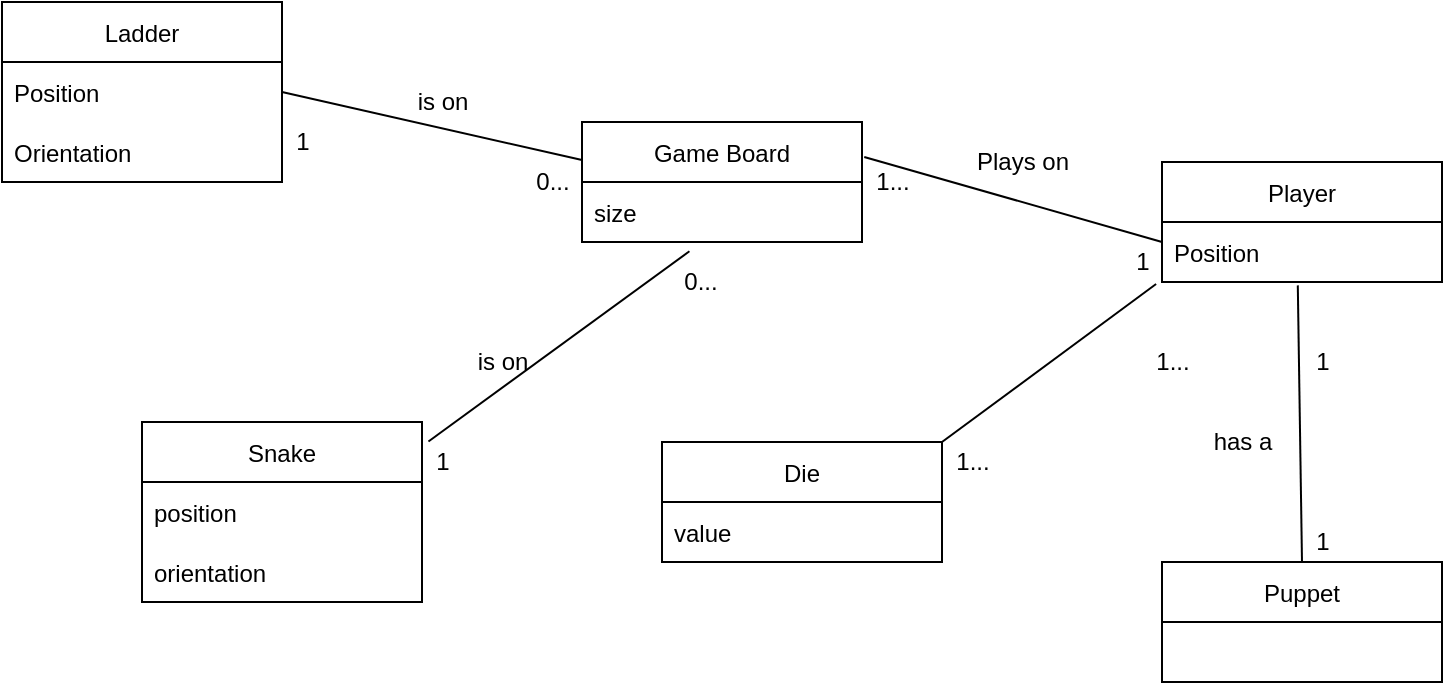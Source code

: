 <mxfile version="17.3.0" type="github">
  <diagram id="QZFIi12wV1kaD32hguwt" name="Page-1">
    <mxGraphModel dx="789" dy="409" grid="1" gridSize="10" guides="1" tooltips="1" connect="1" arrows="1" fold="1" page="1" pageScale="1" pageWidth="827" pageHeight="1169" math="0" shadow="0">
      <root>
        <mxCell id="0" />
        <mxCell id="1" parent="0" />
        <mxCell id="lXm5nX5pLftGCDjZrzB4-2" value="Game Board" style="swimlane;fontStyle=0;childLayout=stackLayout;horizontal=1;startSize=30;horizontalStack=0;resizeParent=1;resizeParentMax=0;resizeLast=0;collapsible=1;marginBottom=0;" parent="1" vertex="1">
          <mxGeometry x="340" y="120" width="140" height="60" as="geometry" />
        </mxCell>
        <mxCell id="lXm5nX5pLftGCDjZrzB4-3" value="size" style="text;strokeColor=none;fillColor=none;align=left;verticalAlign=middle;spacingLeft=4;spacingRight=4;overflow=hidden;points=[[0,0.5],[1,0.5]];portConstraint=eastwest;rotatable=0;" parent="lXm5nX5pLftGCDjZrzB4-2" vertex="1">
          <mxGeometry y="30" width="140" height="30" as="geometry" />
        </mxCell>
        <mxCell id="lXm5nX5pLftGCDjZrzB4-6" value="Snake" style="swimlane;fontStyle=0;childLayout=stackLayout;horizontal=1;startSize=30;horizontalStack=0;resizeParent=1;resizeParentMax=0;resizeLast=0;collapsible=1;marginBottom=0;" parent="1" vertex="1">
          <mxGeometry x="120" y="270" width="140" height="90" as="geometry" />
        </mxCell>
        <mxCell id="lXm5nX5pLftGCDjZrzB4-7" value="position" style="text;strokeColor=none;fillColor=none;align=left;verticalAlign=middle;spacingLeft=4;spacingRight=4;overflow=hidden;points=[[0,0.5],[1,0.5]];portConstraint=eastwest;rotatable=0;" parent="lXm5nX5pLftGCDjZrzB4-6" vertex="1">
          <mxGeometry y="30" width="140" height="30" as="geometry" />
        </mxCell>
        <mxCell id="lXm5nX5pLftGCDjZrzB4-8" value="orientation" style="text;strokeColor=none;fillColor=none;align=left;verticalAlign=middle;spacingLeft=4;spacingRight=4;overflow=hidden;points=[[0,0.5],[1,0.5]];portConstraint=eastwest;rotatable=0;" parent="lXm5nX5pLftGCDjZrzB4-6" vertex="1">
          <mxGeometry y="60" width="140" height="30" as="geometry" />
        </mxCell>
        <mxCell id="lXm5nX5pLftGCDjZrzB4-10" value="Ladder" style="swimlane;fontStyle=0;childLayout=stackLayout;horizontal=1;startSize=30;horizontalStack=0;resizeParent=1;resizeParentMax=0;resizeLast=0;collapsible=1;marginBottom=0;" parent="1" vertex="1">
          <mxGeometry x="50" y="60" width="140" height="90" as="geometry" />
        </mxCell>
        <mxCell id="lXm5nX5pLftGCDjZrzB4-11" value="Position" style="text;strokeColor=none;fillColor=none;align=left;verticalAlign=middle;spacingLeft=4;spacingRight=4;overflow=hidden;points=[[0,0.5],[1,0.5]];portConstraint=eastwest;rotatable=0;" parent="lXm5nX5pLftGCDjZrzB4-10" vertex="1">
          <mxGeometry y="30" width="140" height="30" as="geometry" />
        </mxCell>
        <mxCell id="lXm5nX5pLftGCDjZrzB4-12" value="Orientation" style="text;strokeColor=none;fillColor=none;align=left;verticalAlign=middle;spacingLeft=4;spacingRight=4;overflow=hidden;points=[[0,0.5],[1,0.5]];portConstraint=eastwest;rotatable=0;" parent="lXm5nX5pLftGCDjZrzB4-10" vertex="1">
          <mxGeometry y="60" width="140" height="30" as="geometry" />
        </mxCell>
        <mxCell id="lXm5nX5pLftGCDjZrzB4-14" value="Player" style="swimlane;fontStyle=0;childLayout=stackLayout;horizontal=1;startSize=30;horizontalStack=0;resizeParent=1;resizeParentMax=0;resizeLast=0;collapsible=1;marginBottom=0;" parent="1" vertex="1">
          <mxGeometry x="630" y="140" width="140" height="60" as="geometry" />
        </mxCell>
        <mxCell id="lXm5nX5pLftGCDjZrzB4-15" value="Position" style="text;strokeColor=none;fillColor=none;align=left;verticalAlign=middle;spacingLeft=4;spacingRight=4;overflow=hidden;points=[[0,0.5],[1,0.5]];portConstraint=eastwest;rotatable=0;" parent="lXm5nX5pLftGCDjZrzB4-14" vertex="1">
          <mxGeometry y="30" width="140" height="30" as="geometry" />
        </mxCell>
        <mxCell id="lXm5nX5pLftGCDjZrzB4-18" value="Die" style="swimlane;fontStyle=0;childLayout=stackLayout;horizontal=1;startSize=30;horizontalStack=0;resizeParent=1;resizeParentMax=0;resizeLast=0;collapsible=1;marginBottom=0;" parent="1" vertex="1">
          <mxGeometry x="380" y="280" width="140" height="60" as="geometry" />
        </mxCell>
        <mxCell id="lXm5nX5pLftGCDjZrzB4-19" value="value" style="text;strokeColor=none;fillColor=none;align=left;verticalAlign=middle;spacingLeft=4;spacingRight=4;overflow=hidden;points=[[0,0.5],[1,0.5]];portConstraint=eastwest;rotatable=0;" parent="lXm5nX5pLftGCDjZrzB4-18" vertex="1">
          <mxGeometry y="30" width="140" height="30" as="geometry" />
        </mxCell>
        <mxCell id="lXm5nX5pLftGCDjZrzB4-23" value="" style="endArrow=none;html=1;rounded=0;entryX=1.008;entryY=0.25;entryDx=0;entryDy=0;entryPerimeter=0;" parent="1" edge="1">
          <mxGeometry width="50" height="50" relative="1" as="geometry">
            <mxPoint x="630" y="180" as="sourcePoint" />
            <mxPoint x="481.12" y="137.5" as="targetPoint" />
          </mxGeometry>
        </mxCell>
        <mxCell id="lXm5nX5pLftGCDjZrzB4-24" value="Plays on" style="text;html=1;align=center;verticalAlign=middle;resizable=0;points=[];autosize=1;strokeColor=none;fillColor=none;" parent="1" vertex="1">
          <mxGeometry x="530" y="130" width="60" height="20" as="geometry" />
        </mxCell>
        <mxCell id="lXm5nX5pLftGCDjZrzB4-25" value="1" style="text;html=1;align=center;verticalAlign=middle;resizable=0;points=[];autosize=1;strokeColor=none;fillColor=none;" parent="1" vertex="1">
          <mxGeometry x="610" y="180" width="20" height="20" as="geometry" />
        </mxCell>
        <mxCell id="lXm5nX5pLftGCDjZrzB4-27" value="Puppet" style="swimlane;fontStyle=0;childLayout=stackLayout;horizontal=1;startSize=30;horizontalStack=0;resizeParent=1;resizeParentMax=0;resizeLast=0;collapsible=1;marginBottom=0;" parent="1" vertex="1">
          <mxGeometry x="630" y="340" width="140" height="60" as="geometry" />
        </mxCell>
        <mxCell id="lXm5nX5pLftGCDjZrzB4-31" value="" style="endArrow=none;html=1;rounded=0;entryX=0.485;entryY=1.056;entryDx=0;entryDy=0;entryPerimeter=0;exitX=0.5;exitY=0;exitDx=0;exitDy=0;" parent="1" source="lXm5nX5pLftGCDjZrzB4-27" edge="1">
          <mxGeometry width="50" height="50" relative="1" as="geometry">
            <mxPoint x="390" y="280" as="sourcePoint" />
            <mxPoint x="697.9" y="201.68" as="targetPoint" />
          </mxGeometry>
        </mxCell>
        <mxCell id="lXm5nX5pLftGCDjZrzB4-32" value="1..." style="text;html=1;align=center;verticalAlign=middle;resizable=0;points=[];autosize=1;strokeColor=none;fillColor=none;" parent="1" vertex="1">
          <mxGeometry x="480" y="140" width="30" height="20" as="geometry" />
        </mxCell>
        <mxCell id="lXm5nX5pLftGCDjZrzB4-33" value="1" style="text;html=1;align=center;verticalAlign=middle;resizable=0;points=[];autosize=1;strokeColor=none;fillColor=none;" parent="1" vertex="1">
          <mxGeometry x="700" y="230" width="20" height="20" as="geometry" />
        </mxCell>
        <mxCell id="lXm5nX5pLftGCDjZrzB4-34" value="1" style="text;html=1;align=center;verticalAlign=middle;resizable=0;points=[];autosize=1;strokeColor=none;fillColor=none;" parent="1" vertex="1">
          <mxGeometry x="700" y="320" width="20" height="20" as="geometry" />
        </mxCell>
        <mxCell id="lXm5nX5pLftGCDjZrzB4-35" value="has a" style="text;html=1;align=center;verticalAlign=middle;resizable=0;points=[];autosize=1;strokeColor=none;fillColor=none;" parent="1" vertex="1">
          <mxGeometry x="650" y="270" width="40" height="20" as="geometry" />
        </mxCell>
        <mxCell id="lXm5nX5pLftGCDjZrzB4-36" value="" style="endArrow=none;html=1;rounded=0;entryX=0;entryY=0.3;entryDx=0;entryDy=0;entryPerimeter=0;exitX=1;exitY=0.5;exitDx=0;exitDy=0;" parent="1" source="lXm5nX5pLftGCDjZrzB4-10" edge="1">
          <mxGeometry width="50" height="50" relative="1" as="geometry">
            <mxPoint x="390" y="310" as="sourcePoint" />
            <mxPoint x="340" y="139" as="targetPoint" />
          </mxGeometry>
        </mxCell>
        <mxCell id="lXm5nX5pLftGCDjZrzB4-37" value="is on" style="text;html=1;align=center;verticalAlign=middle;resizable=0;points=[];autosize=1;strokeColor=none;fillColor=none;" parent="1" vertex="1">
          <mxGeometry x="250" y="100" width="40" height="20" as="geometry" />
        </mxCell>
        <mxCell id="lXm5nX5pLftGCDjZrzB4-38" value="1" style="text;html=1;align=center;verticalAlign=middle;resizable=0;points=[];autosize=1;strokeColor=none;fillColor=none;" parent="1" vertex="1">
          <mxGeometry x="190" y="120" width="20" height="20" as="geometry" />
        </mxCell>
        <mxCell id="lXm5nX5pLftGCDjZrzB4-39" value="0..." style="text;html=1;align=center;verticalAlign=middle;resizable=0;points=[];autosize=1;strokeColor=none;fillColor=none;" parent="1" vertex="1">
          <mxGeometry x="310" y="140" width="30" height="20" as="geometry" />
        </mxCell>
        <mxCell id="lXm5nX5pLftGCDjZrzB4-44" value="" style="endArrow=none;html=1;rounded=0;entryX=-0.021;entryY=1.033;entryDx=0;entryDy=0;entryPerimeter=0;exitX=1;exitY=0;exitDx=0;exitDy=0;" parent="1" source="lXm5nX5pLftGCDjZrzB4-18" edge="1">
          <mxGeometry width="50" height="50" relative="1" as="geometry">
            <mxPoint x="390" y="270" as="sourcePoint" />
            <mxPoint x="627.06" y="200.99" as="targetPoint" />
          </mxGeometry>
        </mxCell>
        <mxCell id="lXm5nX5pLftGCDjZrzB4-45" value="1..." style="text;html=1;align=center;verticalAlign=middle;resizable=0;points=[];autosize=1;strokeColor=none;fillColor=none;" parent="1" vertex="1">
          <mxGeometry x="520" y="280" width="30" height="20" as="geometry" />
        </mxCell>
        <mxCell id="lXm5nX5pLftGCDjZrzB4-46" value="1..." style="text;html=1;align=center;verticalAlign=middle;resizable=0;points=[];autosize=1;strokeColor=none;fillColor=none;" parent="1" vertex="1">
          <mxGeometry x="620" y="230" width="30" height="20" as="geometry" />
        </mxCell>
        <mxCell id="lXm5nX5pLftGCDjZrzB4-47" value="" style="endArrow=none;html=1;rounded=0;entryX=0.324;entryY=-0.268;entryDx=0;entryDy=0;entryPerimeter=0;exitX=1.023;exitY=0.108;exitDx=0;exitDy=0;exitPerimeter=0;" parent="1" source="lXm5nX5pLftGCDjZrzB4-6" target="lXm5nX5pLftGCDjZrzB4-49" edge="1">
          <mxGeometry width="50" height="50" relative="1" as="geometry">
            <mxPoint x="400" y="290" as="sourcePoint" />
            <mxPoint x="393.76" y="191.62" as="targetPoint" />
          </mxGeometry>
        </mxCell>
        <mxCell id="lXm5nX5pLftGCDjZrzB4-48" value="is on" style="text;html=1;align=center;verticalAlign=middle;resizable=0;points=[];autosize=1;strokeColor=none;fillColor=none;" parent="1" vertex="1">
          <mxGeometry x="280" y="230" width="40" height="20" as="geometry" />
        </mxCell>
        <mxCell id="lXm5nX5pLftGCDjZrzB4-49" value="0..." style="text;html=1;align=center;verticalAlign=middle;resizable=0;points=[];autosize=1;strokeColor=none;fillColor=none;" parent="1" vertex="1">
          <mxGeometry x="384" y="190" width="30" height="20" as="geometry" />
        </mxCell>
        <mxCell id="lXm5nX5pLftGCDjZrzB4-50" value="1" style="text;html=1;align=center;verticalAlign=middle;resizable=0;points=[];autosize=1;strokeColor=none;fillColor=none;" parent="1" vertex="1">
          <mxGeometry x="260" y="280" width="20" height="20" as="geometry" />
        </mxCell>
      </root>
    </mxGraphModel>
  </diagram>
</mxfile>
